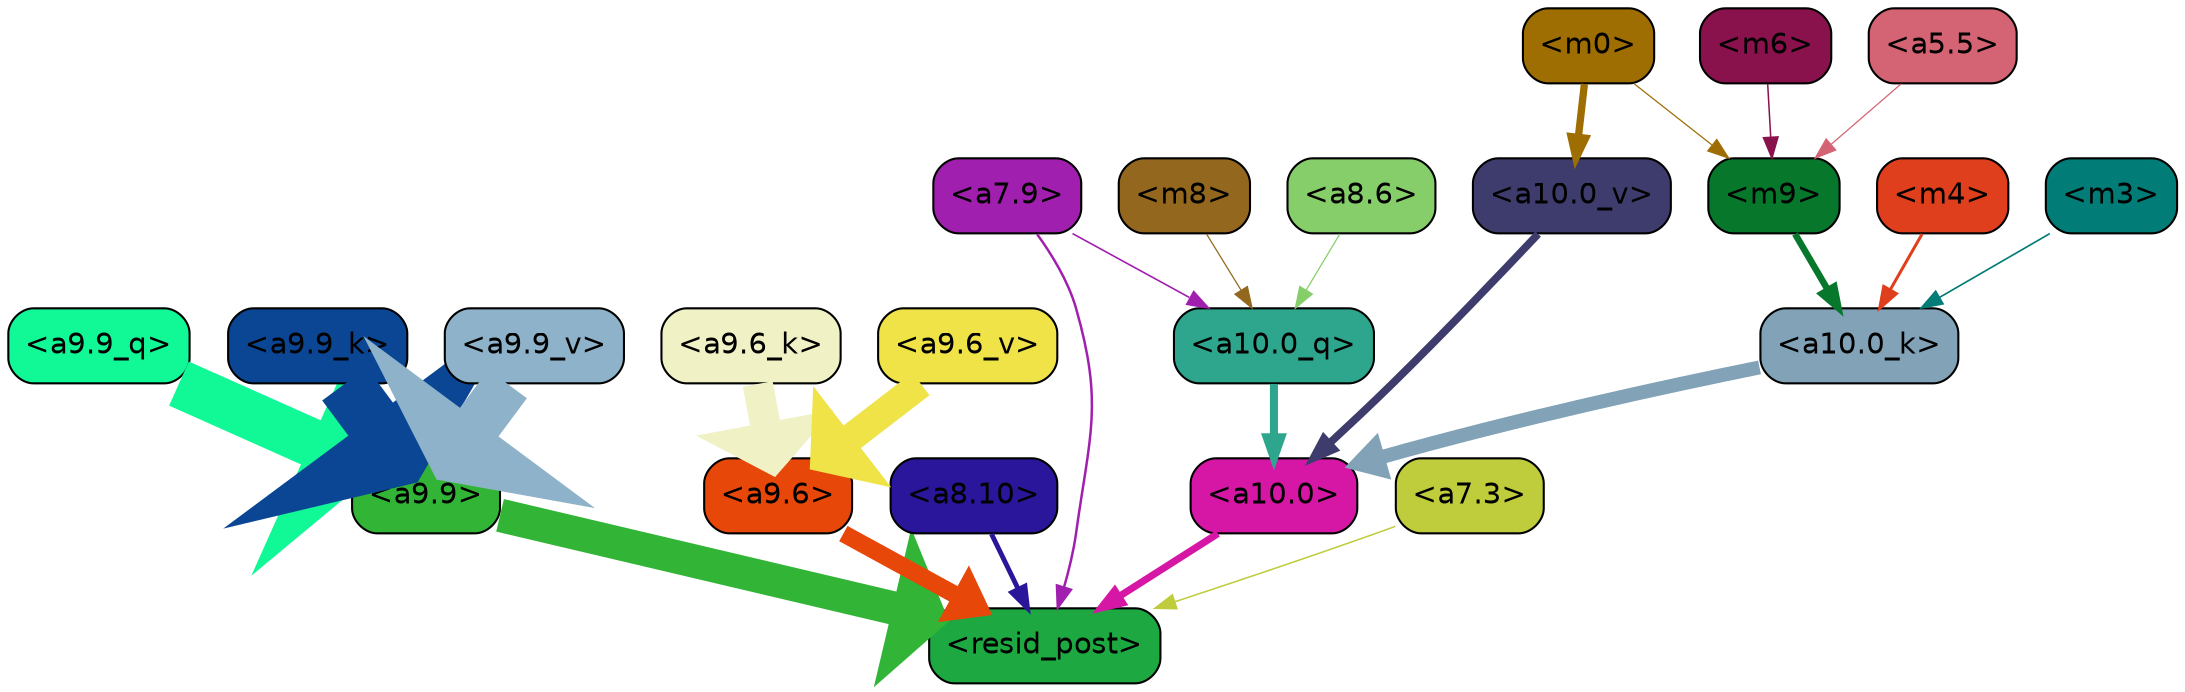 strict digraph "" {
	graph [bgcolor=transparent,
		layout=dot,
		overlap=false,
		splines=true
	];
	"<a10.0>"	[color=black,
		fillcolor="#d617a6",
		fontname=Helvetica,
		shape=box,
		style="filled, rounded"];
	"<resid_post>"	[color=black,
		fillcolor="#1da841",
		fontname=Helvetica,
		shape=box,
		style="filled, rounded"];
	"<a10.0>" -> "<resid_post>"	[color="#d617a6",
		penwidth=3.4253244400024414];
	"<a9.9>"	[color=black,
		fillcolor="#32b537",
		fontname=Helvetica,
		shape=box,
		style="filled, rounded"];
	"<a9.9>" -> "<resid_post>"	[color="#32b537",
		penwidth=16.05378818511963];
	"<a9.6>"	[color=black,
		fillcolor="#e74709",
		fontname=Helvetica,
		shape=box,
		style="filled, rounded"];
	"<a9.6>" -> "<resid_post>"	[color="#e74709",
		penwidth=8.33797836303711];
	"<a8.10>"	[color=black,
		fillcolor="#2a169a",
		fontname=Helvetica,
		shape=box,
		style="filled, rounded"];
	"<a8.10>" -> "<resid_post>"	[color="#2a169a",
		penwidth=2.3390636444091797];
	"<a7.9>"	[color=black,
		fillcolor="#a11fae",
		fontname=Helvetica,
		shape=box,
		style="filled, rounded"];
	"<a7.9>" -> "<resid_post>"	[color="#a11fae",
		penwidth=1.1926651000976562];
	"<a10.0_q>"	[color=black,
		fillcolor="#2ea58d",
		fontname=Helvetica,
		shape=box,
		style="filled, rounded"];
	"<a7.9>" -> "<a10.0_q>"	[color="#a11fae",
		penwidth=0.7811813354492188];
	"<a7.3>"	[color=black,
		fillcolor="#bfcc3b",
		fontname=Helvetica,
		shape=box,
		style="filled, rounded"];
	"<a7.3>" -> "<resid_post>"	[color="#bfcc3b",
		penwidth=0.7339706420898438];
	"<a10.0_q>" -> "<a10.0>"	[color="#2ea58d",
		penwidth=3.861766815185547];
	"<a10.0_k>"	[color=black,
		fillcolor="#81a2b7",
		fontname=Helvetica,
		shape=box,
		style="filled, rounded"];
	"<a10.0_k>" -> "<a10.0>"	[color="#81a2b7",
		penwidth=6.691814422607422];
	"<a10.0_v>"	[color=black,
		fillcolor="#3e3c6c",
		fontname=Helvetica,
		shape=box,
		style="filled, rounded"];
	"<a10.0_v>" -> "<a10.0>"	[color="#3e3c6c",
		penwidth=3.703948974609375];
	"<m8>"	[color=black,
		fillcolor="#93681e",
		fontname=Helvetica,
		shape=box,
		style="filled, rounded"];
	"<m8>" -> "<a10.0_q>"	[color="#93681e",
		penwidth=0.6];
	"<a8.6>"	[color=black,
		fillcolor="#86ce6a",
		fontname=Helvetica,
		shape=box,
		style="filled, rounded"];
	"<a8.6>" -> "<a10.0_q>"	[color="#86ce6a",
		penwidth=0.6];
	"<m9>"	[color=black,
		fillcolor="#07772c",
		fontname=Helvetica,
		shape=box,
		style="filled, rounded"];
	"<m9>" -> "<a10.0_k>"	[color="#07772c",
		penwidth=3.1536026000976562];
	"<m4>"	[color=black,
		fillcolor="#e03f1d",
		fontname=Helvetica,
		shape=box,
		style="filled, rounded"];
	"<m4>" -> "<a10.0_k>"	[color="#e03f1d",
		penwidth=1.4532089233398438];
	"<m3>"	[color=black,
		fillcolor="#027c76",
		fontname=Helvetica,
		shape=box,
		style="filled, rounded"];
	"<m3>" -> "<a10.0_k>"	[color="#027c76",
		penwidth=0.8012542724609375];
	"<m0>"	[color=black,
		fillcolor="#9f6e03",
		fontname=Helvetica,
		shape=box,
		style="filled, rounded"];
	"<m0>" -> "<a10.0_v>"	[color="#9f6e03",
		penwidth=3.520832061767578];
	"<m0>" -> "<m9>"	[color="#9f6e03",
		penwidth=0.6];
	"<m6>"	[color=black,
		fillcolor="#89124d",
		fontname=Helvetica,
		shape=box,
		style="filled, rounded"];
	"<m6>" -> "<m9>"	[color="#89124d",
		penwidth=0.7276992797851562];
	"<a5.5>"	[color=black,
		fillcolor="#d46473",
		fontname=Helvetica,
		shape=box,
		style="filled, rounded"];
	"<a5.5>" -> "<m9>"	[color="#d46473",
		penwidth=0.6];
	"<a9.9_q>"	[color=black,
		fillcolor="#11f997",
		fontname=Helvetica,
		shape=box,
		style="filled, rounded"];
	"<a9.9_q>" -> "<a9.9>"	[color="#11f997",
		penwidth=23.20368194580078];
	"<a9.9_k>"	[color=black,
		fillcolor="#0b4694",
		fontname=Helvetica,
		shape=box,
		style="filled, rounded"];
	"<a9.9_k>" -> "<a9.9>"	[color="#0b4694",
		penwidth=26.641464233398438];
	"<a9.6_k>"	[color=black,
		fillcolor="#f0f2c6",
		fontname=Helvetica,
		shape=box,
		style="filled, rounded"];
	"<a9.6_k>" -> "<a9.6>"	[color="#f0f2c6",
		penwidth=14.532459259033203];
	"<a9.9_v>"	[color=black,
		fillcolor="#8eb2c9",
		fontname=Helvetica,
		shape=box,
		style="filled, rounded"];
	"<a9.9_v>" -> "<a9.9>"	[color="#8eb2c9",
		penwidth=23.02225112915039];
	"<a9.6_v>"	[color=black,
		fillcolor="#efe348",
		fontname=Helvetica,
		shape=box,
		style="filled, rounded"];
	"<a9.6_v>" -> "<a9.6>"	[color="#efe348",
		penwidth=13.634431838989258];
}
